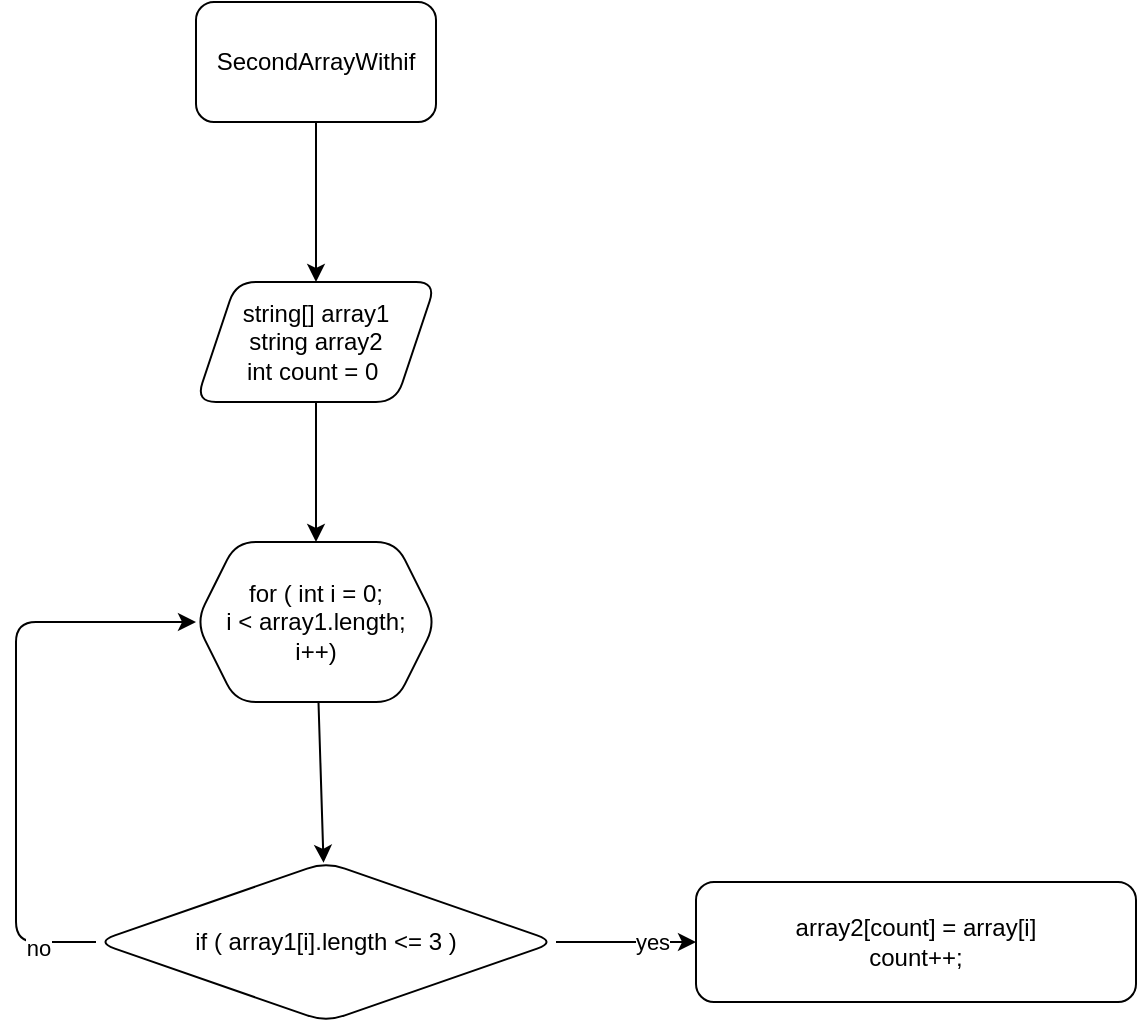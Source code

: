 <mxfile>
    <diagram id="7HGbyZ3LYrkCKRgk-g1t" name="Страница 1">
        <mxGraphModel dx="677" dy="811" grid="1" gridSize="10" guides="1" tooltips="1" connect="1" arrows="1" fold="1" page="1" pageScale="1" pageWidth="827" pageHeight="1169" math="0" shadow="0">
            <root>
                <mxCell id="0"/>
                <mxCell id="1" parent="0"/>
                <mxCell id="6" value="" style="edgeStyle=none;html=1;" edge="1" parent="1" source="2" target="5">
                    <mxGeometry relative="1" as="geometry"/>
                </mxCell>
                <mxCell id="2" value="SecondArrayWithif" style="rounded=1;whiteSpace=wrap;html=1;" vertex="1" parent="1">
                    <mxGeometry x="210" y="30" width="120" height="60" as="geometry"/>
                </mxCell>
                <mxCell id="8" value="" style="edgeStyle=none;html=1;" edge="1" parent="1" source="5" target="7">
                    <mxGeometry relative="1" as="geometry"/>
                </mxCell>
                <mxCell id="5" value="string[] array1&lt;br&gt;string array2&lt;br&gt;int count = 0&amp;nbsp;" style="shape=parallelogram;perimeter=parallelogramPerimeter;whiteSpace=wrap;html=1;fixedSize=1;rounded=1;" vertex="1" parent="1">
                    <mxGeometry x="210" y="170" width="120" height="60" as="geometry"/>
                </mxCell>
                <mxCell id="10" value="" style="edgeStyle=none;html=1;" edge="1" parent="1" source="7" target="9">
                    <mxGeometry relative="1" as="geometry"/>
                </mxCell>
                <mxCell id="7" value="for ( int i = 0;&lt;br&gt;i &amp;lt; array1.length;&lt;br&gt;i++)" style="shape=hexagon;perimeter=hexagonPerimeter2;whiteSpace=wrap;html=1;fixedSize=1;rounded=1;" vertex="1" parent="1">
                    <mxGeometry x="210" y="300" width="120" height="80" as="geometry"/>
                </mxCell>
                <mxCell id="14" value="" style="edgeStyle=none;html=1;exitX=1;exitY=0.5;exitDx=0;exitDy=0;" edge="1" parent="1" source="9" target="13">
                    <mxGeometry relative="1" as="geometry"/>
                </mxCell>
                <mxCell id="18" value="yes" style="edgeLabel;html=1;align=center;verticalAlign=middle;resizable=0;points=[];" vertex="1" connectable="0" parent="14">
                    <mxGeometry x="0.367" relative="1" as="geometry">
                        <mxPoint as="offset"/>
                    </mxGeometry>
                </mxCell>
                <mxCell id="16" value="" style="edgeStyle=none;html=1;entryX=0;entryY=0.5;entryDx=0;entryDy=0;" edge="1" parent="1" source="9" target="7">
                    <mxGeometry relative="1" as="geometry">
                        <mxPoint x="120" y="350" as="targetPoint"/>
                        <Array as="points">
                            <mxPoint x="120" y="500"/>
                            <mxPoint x="120" y="340"/>
                        </Array>
                    </mxGeometry>
                </mxCell>
                <mxCell id="17" value="no" style="edgeLabel;html=1;align=center;verticalAlign=middle;resizable=0;points=[];" vertex="1" connectable="0" parent="16">
                    <mxGeometry x="-0.8" y="3" relative="1" as="geometry">
                        <mxPoint as="offset"/>
                    </mxGeometry>
                </mxCell>
                <mxCell id="9" value="if ( array1[i].length &amp;lt;= 3 )" style="rhombus;whiteSpace=wrap;html=1;rounded=1;" vertex="1" parent="1">
                    <mxGeometry x="160" y="460" width="230" height="80" as="geometry"/>
                </mxCell>
                <mxCell id="13" value="array2[count] = array[i]&lt;br&gt;count++;" style="whiteSpace=wrap;html=1;rounded=1;" vertex="1" parent="1">
                    <mxGeometry x="460" y="470" width="220" height="60" as="geometry"/>
                </mxCell>
            </root>
        </mxGraphModel>
    </diagram>
</mxfile>